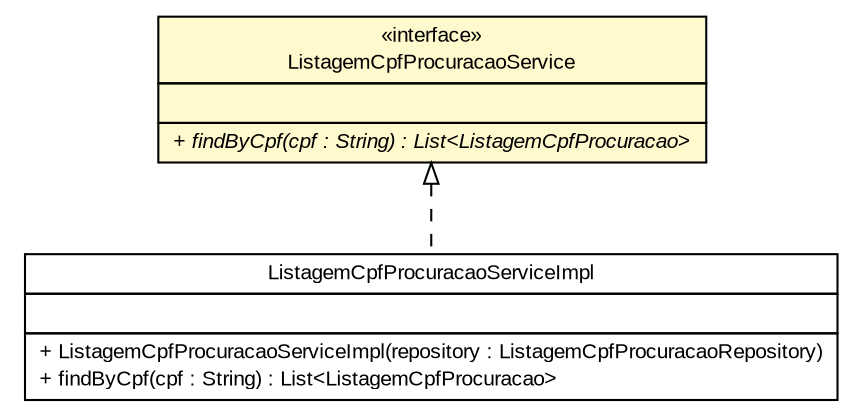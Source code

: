 #!/usr/local/bin/dot
#
# Class diagram 
# Generated by UMLGraph version R5_6 (http://www.umlgraph.org/)
#

digraph G {
	edge [fontname="arial",fontsize=10,labelfontname="arial",labelfontsize=10];
	node [fontname="arial",fontsize=10,shape=plaintext];
	nodesep=0.25;
	ranksep=0.5;
	// br.gov.to.sefaz.seg.business.gestao.service.ListagemCpfProcuracaoService
	c15718 [label=<<table title="br.gov.to.sefaz.seg.business.gestao.service.ListagemCpfProcuracaoService" border="0" cellborder="1" cellspacing="0" cellpadding="2" port="p" bgcolor="lemonChiffon" href="./ListagemCpfProcuracaoService.html">
		<tr><td><table border="0" cellspacing="0" cellpadding="1">
<tr><td align="center" balign="center"> &#171;interface&#187; </td></tr>
<tr><td align="center" balign="center"> ListagemCpfProcuracaoService </td></tr>
		</table></td></tr>
		<tr><td><table border="0" cellspacing="0" cellpadding="1">
<tr><td align="left" balign="left">  </td></tr>
		</table></td></tr>
		<tr><td><table border="0" cellspacing="0" cellpadding="1">
<tr><td align="left" balign="left"><font face="arial italic" point-size="10.0"> + findByCpf(cpf : String) : List&lt;ListagemCpfProcuracao&gt; </font></td></tr>
		</table></td></tr>
		</table>>, URL="./ListagemCpfProcuracaoService.html", fontname="arial", fontcolor="black", fontsize=10.0];
	// br.gov.to.sefaz.seg.business.gestao.service.impl.ListagemCpfProcuracaoServiceImpl
	c15752 [label=<<table title="br.gov.to.sefaz.seg.business.gestao.service.impl.ListagemCpfProcuracaoServiceImpl" border="0" cellborder="1" cellspacing="0" cellpadding="2" port="p" href="./impl/ListagemCpfProcuracaoServiceImpl.html">
		<tr><td><table border="0" cellspacing="0" cellpadding="1">
<tr><td align="center" balign="center"> ListagemCpfProcuracaoServiceImpl </td></tr>
		</table></td></tr>
		<tr><td><table border="0" cellspacing="0" cellpadding="1">
<tr><td align="left" balign="left">  </td></tr>
		</table></td></tr>
		<tr><td><table border="0" cellspacing="0" cellpadding="1">
<tr><td align="left" balign="left"> + ListagemCpfProcuracaoServiceImpl(repository : ListagemCpfProcuracaoRepository) </td></tr>
<tr><td align="left" balign="left"> + findByCpf(cpf : String) : List&lt;ListagemCpfProcuracao&gt; </td></tr>
		</table></td></tr>
		</table>>, URL="./impl/ListagemCpfProcuracaoServiceImpl.html", fontname="arial", fontcolor="black", fontsize=10.0];
	//br.gov.to.sefaz.seg.business.gestao.service.impl.ListagemCpfProcuracaoServiceImpl implements br.gov.to.sefaz.seg.business.gestao.service.ListagemCpfProcuracaoService
	c15718:p -> c15752:p [dir=back,arrowtail=empty,style=dashed];
}

